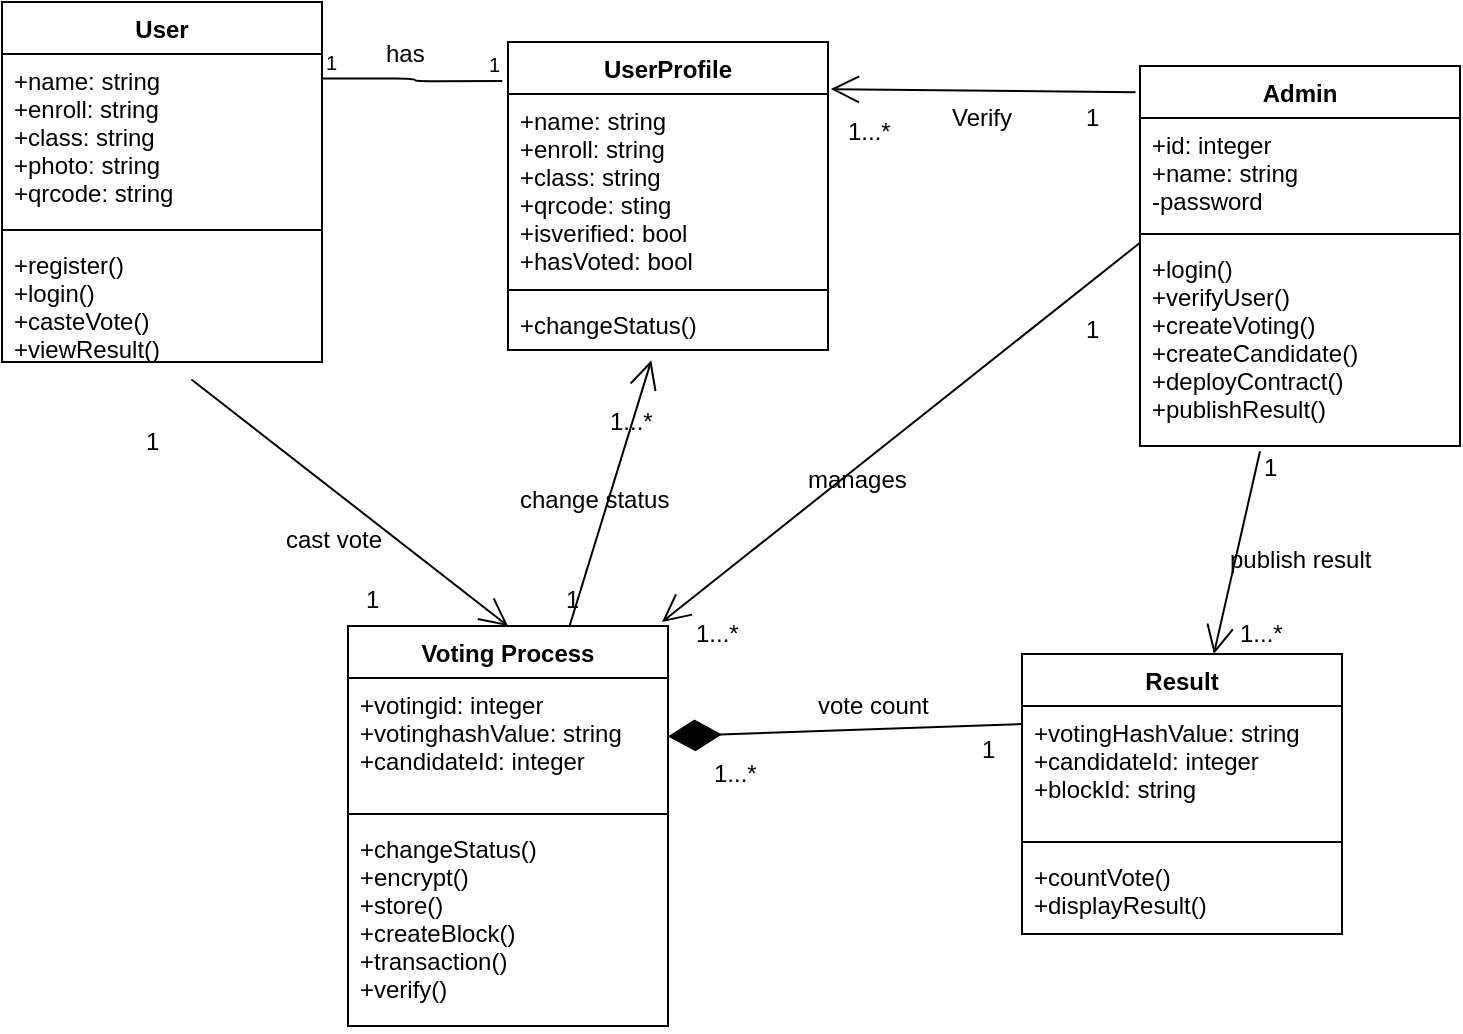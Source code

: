 <mxfile version="12.2.6" type="github" pages="1">
  <diagram id="Z1w4wn2Jk04siW1SAhkx" name="Page-1">
    <mxGraphModel dx="1024" dy="534" grid="1" gridSize="10" guides="1" tooltips="1" connect="1" arrows="1" fold="1" page="1" pageScale="1" pageWidth="827" pageHeight="1169" math="0" shadow="0">
      <root>
        <mxCell id="0"/>
        <mxCell id="1" parent="0"/>
        <mxCell id="GWJ-hSMEk91o_8IRxYkR-1" value="User" style="swimlane;fontStyle=1;align=center;verticalAlign=top;childLayout=stackLayout;horizontal=1;startSize=26;horizontalStack=0;resizeParent=1;resizeParentMax=0;resizeLast=0;collapsible=1;marginBottom=0;" parent="1" vertex="1">
          <mxGeometry width="160" height="180" as="geometry"/>
        </mxCell>
        <mxCell id="GWJ-hSMEk91o_8IRxYkR-2" value="+name: string&#xa;+enroll: string&#xa;+class: string&#xa;+photo: string&#xa;+qrcode: string" style="text;strokeColor=none;fillColor=none;align=left;verticalAlign=top;spacingLeft=4;spacingRight=4;overflow=hidden;rotatable=0;points=[[0,0.5],[1,0.5]];portConstraint=eastwest;" parent="GWJ-hSMEk91o_8IRxYkR-1" vertex="1">
          <mxGeometry y="26" width="160" height="84" as="geometry"/>
        </mxCell>
        <mxCell id="GWJ-hSMEk91o_8IRxYkR-3" value="" style="line;strokeWidth=1;fillColor=none;align=left;verticalAlign=middle;spacingTop=-1;spacingLeft=3;spacingRight=3;rotatable=0;labelPosition=right;points=[];portConstraint=eastwest;" parent="GWJ-hSMEk91o_8IRxYkR-1" vertex="1">
          <mxGeometry y="110" width="160" height="8" as="geometry"/>
        </mxCell>
        <mxCell id="GWJ-hSMEk91o_8IRxYkR-4" value="+register()&#xa;+login()&#xa;+casteVote()&#xa;+viewResult()" style="text;strokeColor=none;fillColor=none;align=left;verticalAlign=top;spacingLeft=4;spacingRight=4;overflow=hidden;rotatable=0;points=[[0,0.5],[1,0.5]];portConstraint=eastwest;" parent="GWJ-hSMEk91o_8IRxYkR-1" vertex="1">
          <mxGeometry y="118" width="160" height="62" as="geometry"/>
        </mxCell>
        <mxCell id="GWJ-hSMEk91o_8IRxYkR-5" value="Admin" style="swimlane;fontStyle=1;align=center;verticalAlign=top;childLayout=stackLayout;horizontal=1;startSize=26;horizontalStack=0;resizeParent=1;resizeParentMax=0;resizeLast=0;collapsible=1;marginBottom=0;" parent="1" vertex="1">
          <mxGeometry x="569" y="32" width="160" height="190" as="geometry"/>
        </mxCell>
        <mxCell id="GWJ-hSMEk91o_8IRxYkR-6" value="+id: integer&#xa;+name: string&#xa;-password" style="text;strokeColor=none;fillColor=none;align=left;verticalAlign=top;spacingLeft=4;spacingRight=4;overflow=hidden;rotatable=0;points=[[0,0.5],[1,0.5]];portConstraint=eastwest;" parent="GWJ-hSMEk91o_8IRxYkR-5" vertex="1">
          <mxGeometry y="26" width="160" height="54" as="geometry"/>
        </mxCell>
        <mxCell id="GWJ-hSMEk91o_8IRxYkR-7" value="" style="line;strokeWidth=1;fillColor=none;align=left;verticalAlign=middle;spacingTop=-1;spacingLeft=3;spacingRight=3;rotatable=0;labelPosition=right;points=[];portConstraint=eastwest;" parent="GWJ-hSMEk91o_8IRxYkR-5" vertex="1">
          <mxGeometry y="80" width="160" height="8" as="geometry"/>
        </mxCell>
        <mxCell id="GWJ-hSMEk91o_8IRxYkR-8" value="+login()&#xa;+verifyUser()&#xa;+createVoting()&#xa;+createCandidate()&#xa;+deployContract()&#xa;+publishResult()" style="text;strokeColor=none;fillColor=none;align=left;verticalAlign=top;spacingLeft=4;spacingRight=4;overflow=hidden;rotatable=0;points=[[0,0.5],[1,0.5]];portConstraint=eastwest;" parent="GWJ-hSMEk91o_8IRxYkR-5" vertex="1">
          <mxGeometry y="88" width="160" height="102" as="geometry"/>
        </mxCell>
        <mxCell id="GWJ-hSMEk91o_8IRxYkR-9" value="Result" style="swimlane;fontStyle=1;align=center;verticalAlign=top;childLayout=stackLayout;horizontal=1;startSize=26;horizontalStack=0;resizeParent=1;resizeParentMax=0;resizeLast=0;collapsible=1;marginBottom=0;" parent="1" vertex="1">
          <mxGeometry x="510" y="326" width="160" height="140" as="geometry">
            <mxRectangle x="450" y="339" width="70" height="26" as="alternateBounds"/>
          </mxGeometry>
        </mxCell>
        <mxCell id="GWJ-hSMEk91o_8IRxYkR-10" value="+votingHashValue: string&#xa;+candidateId: integer &#xa;+blockId: string" style="text;strokeColor=none;fillColor=none;align=left;verticalAlign=top;spacingLeft=4;spacingRight=4;overflow=hidden;rotatable=0;points=[[0,0.5],[1,0.5]];portConstraint=eastwest;" parent="GWJ-hSMEk91o_8IRxYkR-9" vertex="1">
          <mxGeometry y="26" width="160" height="64" as="geometry"/>
        </mxCell>
        <mxCell id="GWJ-hSMEk91o_8IRxYkR-11" value="" style="line;strokeWidth=1;fillColor=none;align=left;verticalAlign=middle;spacingTop=-1;spacingLeft=3;spacingRight=3;rotatable=0;labelPosition=right;points=[];portConstraint=eastwest;" parent="GWJ-hSMEk91o_8IRxYkR-9" vertex="1">
          <mxGeometry y="90" width="160" height="8" as="geometry"/>
        </mxCell>
        <mxCell id="GWJ-hSMEk91o_8IRxYkR-12" value="+countVote()&#xa;+displayResult()" style="text;strokeColor=none;fillColor=none;align=left;verticalAlign=top;spacingLeft=4;spacingRight=4;overflow=hidden;rotatable=0;points=[[0,0.5],[1,0.5]];portConstraint=eastwest;" parent="GWJ-hSMEk91o_8IRxYkR-9" vertex="1">
          <mxGeometry y="98" width="160" height="42" as="geometry"/>
        </mxCell>
        <mxCell id="GWJ-hSMEk91o_8IRxYkR-13" value="Voting Process" style="swimlane;fontStyle=1;align=center;verticalAlign=top;childLayout=stackLayout;horizontal=1;startSize=26;horizontalStack=0;resizeParent=1;resizeParentMax=0;resizeLast=0;collapsible=1;marginBottom=0;" parent="1" vertex="1">
          <mxGeometry x="173" y="312" width="160" height="200" as="geometry"/>
        </mxCell>
        <mxCell id="GWJ-hSMEk91o_8IRxYkR-14" value="+votingid: integer&#xa;+votinghashValue: string&#xa;+candidateId: integer" style="text;strokeColor=none;fillColor=none;align=left;verticalAlign=top;spacingLeft=4;spacingRight=4;overflow=hidden;rotatable=0;points=[[0,0.5],[1,0.5]];portConstraint=eastwest;" parent="GWJ-hSMEk91o_8IRxYkR-13" vertex="1">
          <mxGeometry y="26" width="160" height="64" as="geometry"/>
        </mxCell>
        <mxCell id="GWJ-hSMEk91o_8IRxYkR-15" value="" style="line;strokeWidth=1;fillColor=none;align=left;verticalAlign=middle;spacingTop=-1;spacingLeft=3;spacingRight=3;rotatable=0;labelPosition=right;points=[];portConstraint=eastwest;" parent="GWJ-hSMEk91o_8IRxYkR-13" vertex="1">
          <mxGeometry y="90" width="160" height="8" as="geometry"/>
        </mxCell>
        <mxCell id="GWJ-hSMEk91o_8IRxYkR-16" value="+changeStatus()&#xa;+encrypt()&#xa;+store()&#xa;+createBlock()&#xa;+transaction()&#xa;+verify()" style="text;strokeColor=none;fillColor=none;align=left;verticalAlign=top;spacingLeft=4;spacingRight=4;overflow=hidden;rotatable=0;points=[[0,0.5],[1,0.5]];portConstraint=eastwest;" parent="GWJ-hSMEk91o_8IRxYkR-13" vertex="1">
          <mxGeometry y="98" width="160" height="102" as="geometry"/>
        </mxCell>
        <mxCell id="GWJ-hSMEk91o_8IRxYkR-17" value="" style="endArrow=diamondThin;endFill=1;endSize=24;html=1;exitX=0;exitY=0.25;exitDx=0;exitDy=0;" parent="1" source="GWJ-hSMEk91o_8IRxYkR-9" target="GWJ-hSMEk91o_8IRxYkR-14" edge="1">
          <mxGeometry width="160" relative="1" as="geometry">
            <mxPoint x="170" y="330" as="sourcePoint"/>
            <mxPoint x="330" y="330" as="targetPoint"/>
          </mxGeometry>
        </mxCell>
        <mxCell id="GWJ-hSMEk91o_8IRxYkR-18" value="UserProfile" style="swimlane;fontStyle=1;align=center;verticalAlign=top;childLayout=stackLayout;horizontal=1;startSize=26;horizontalStack=0;resizeParent=1;resizeParentMax=0;resizeLast=0;collapsible=1;marginBottom=0;" parent="1" vertex="1">
          <mxGeometry x="253" y="20" width="160" height="154" as="geometry"/>
        </mxCell>
        <mxCell id="GWJ-hSMEk91o_8IRxYkR-19" value="+name: string&#xa;+enroll: string&#xa;+class: string&#xa;+qrcode: sting&#xa;+isverified: bool&#xa;+hasVoted: bool" style="text;strokeColor=none;fillColor=none;align=left;verticalAlign=top;spacingLeft=4;spacingRight=4;overflow=hidden;rotatable=0;points=[[0,0.5],[1,0.5]];portConstraint=eastwest;" parent="GWJ-hSMEk91o_8IRxYkR-18" vertex="1">
          <mxGeometry y="26" width="160" height="94" as="geometry"/>
        </mxCell>
        <mxCell id="GWJ-hSMEk91o_8IRxYkR-20" value="" style="line;strokeWidth=1;fillColor=none;align=left;verticalAlign=middle;spacingTop=-1;spacingLeft=3;spacingRight=3;rotatable=0;labelPosition=right;points=[];portConstraint=eastwest;" parent="GWJ-hSMEk91o_8IRxYkR-18" vertex="1">
          <mxGeometry y="120" width="160" height="8" as="geometry"/>
        </mxCell>
        <mxCell id="GWJ-hSMEk91o_8IRxYkR-21" value="+changeStatus()" style="text;strokeColor=none;fillColor=none;align=left;verticalAlign=top;spacingLeft=4;spacingRight=4;overflow=hidden;rotatable=0;points=[[0,0.5],[1,0.5]];portConstraint=eastwest;" parent="GWJ-hSMEk91o_8IRxYkR-18" vertex="1">
          <mxGeometry y="128" width="160" height="26" as="geometry"/>
        </mxCell>
        <mxCell id="GWJ-hSMEk91o_8IRxYkR-22" value="" style="endArrow=open;endFill=1;endSize=12;html=1;exitX=-0.014;exitY=0.069;exitDx=0;exitDy=0;exitPerimeter=0;entryX=1.009;entryY=-0.026;entryDx=0;entryDy=0;entryPerimeter=0;" parent="1" source="GWJ-hSMEk91o_8IRxYkR-5" target="GWJ-hSMEk91o_8IRxYkR-19" edge="1">
          <mxGeometry width="160" relative="1" as="geometry">
            <mxPoint x="200" y="180" as="sourcePoint"/>
            <mxPoint x="390" y="44" as="targetPoint"/>
          </mxGeometry>
        </mxCell>
        <mxCell id="GWJ-hSMEk91o_8IRxYkR-23" value="Verify" style="text;html=1;resizable=0;points=[];autosize=1;align=left;verticalAlign=top;spacingTop=-4;" parent="1" vertex="1">
          <mxGeometry x="473" y="48" width="50" height="20" as="geometry"/>
        </mxCell>
        <mxCell id="GWJ-hSMEk91o_8IRxYkR-24" value="has" style="text;html=1;resizable=0;points=[];autosize=1;align=left;verticalAlign=top;spacingTop=-4;" parent="1" vertex="1">
          <mxGeometry x="190" y="16" width="40" height="20" as="geometry"/>
        </mxCell>
        <mxCell id="GWJ-hSMEk91o_8IRxYkR-25" value="" style="endArrow=open;endFill=1;endSize=12;html=1;exitX=0.375;exitY=1.026;exitDx=0;exitDy=0;exitPerimeter=0;" parent="1" source="GWJ-hSMEk91o_8IRxYkR-8" target="GWJ-hSMEk91o_8IRxYkR-9" edge="1">
          <mxGeometry width="160" relative="1" as="geometry">
            <mxPoint x="620" y="250" as="sourcePoint"/>
            <mxPoint x="780" y="250" as="targetPoint"/>
          </mxGeometry>
        </mxCell>
        <mxCell id="GWJ-hSMEk91o_8IRxYkR-26" value="publish result" style="text;html=1;resizable=0;points=[];autosize=1;align=left;verticalAlign=top;spacingTop=-4;" parent="1" vertex="1">
          <mxGeometry x="612" y="269" width="90" height="20" as="geometry"/>
        </mxCell>
        <mxCell id="GWJ-hSMEk91o_8IRxYkR-27" value="1" style="text;html=1;resizable=0;points=[];autosize=1;align=left;verticalAlign=top;spacingTop=-4;" parent="1" vertex="1">
          <mxGeometry x="629" y="223" width="20" height="20" as="geometry"/>
        </mxCell>
        <mxCell id="GWJ-hSMEk91o_8IRxYkR-28" value="1...*" style="text;html=1;resizable=0;points=[];autosize=1;align=left;verticalAlign=top;spacingTop=-4;" parent="1" vertex="1">
          <mxGeometry x="617" y="306" width="40" height="20" as="geometry"/>
        </mxCell>
        <mxCell id="GWJ-hSMEk91o_8IRxYkR-29" value="" style="endArrow=open;endFill=1;endSize=12;html=1;entryX=0.5;entryY=0;entryDx=0;entryDy=0;exitX=0.592;exitY=1.141;exitDx=0;exitDy=0;exitPerimeter=0;" parent="1" source="GWJ-hSMEk91o_8IRxYkR-4" target="GWJ-hSMEk91o_8IRxYkR-13" edge="1">
          <mxGeometry width="160" relative="1" as="geometry">
            <mxPoint x="50" y="260" as="sourcePoint"/>
            <mxPoint x="210" y="260" as="targetPoint"/>
          </mxGeometry>
        </mxCell>
        <mxCell id="GWJ-hSMEk91o_8IRxYkR-30" value="cast vote" style="text;html=1;resizable=0;points=[];autosize=1;align=left;verticalAlign=top;spacingTop=-4;" parent="1" vertex="1">
          <mxGeometry x="140" y="259" width="60" height="20" as="geometry"/>
        </mxCell>
        <mxCell id="GWJ-hSMEk91o_8IRxYkR-31" value="1" style="text;html=1;resizable=0;points=[];autosize=1;align=left;verticalAlign=top;spacingTop=-4;" parent="1" vertex="1">
          <mxGeometry x="70" y="210" width="20" height="20" as="geometry"/>
        </mxCell>
        <mxCell id="GWJ-hSMEk91o_8IRxYkR-32" value="1" style="text;html=1;resizable=0;points=[];autosize=1;align=left;verticalAlign=top;spacingTop=-4;" parent="1" vertex="1">
          <mxGeometry x="180" y="289" width="20" height="20" as="geometry"/>
        </mxCell>
        <mxCell id="GWJ-hSMEk91o_8IRxYkR-33" value="" style="endArrow=open;endFill=1;endSize=12;html=1;entryX=0.448;entryY=1.199;entryDx=0;entryDy=0;entryPerimeter=0;" parent="1" source="GWJ-hSMEk91o_8IRxYkR-13" target="GWJ-hSMEk91o_8IRxYkR-21" edge="1">
          <mxGeometry width="160" relative="1" as="geometry">
            <mxPoint x="233" y="258.5" as="sourcePoint"/>
            <mxPoint x="393" y="258.5" as="targetPoint"/>
          </mxGeometry>
        </mxCell>
        <mxCell id="GWJ-hSMEk91o_8IRxYkR-34" value="1" style="text;html=1;resizable=0;points=[];autosize=1;align=left;verticalAlign=top;spacingTop=-4;" parent="1" vertex="1">
          <mxGeometry x="280" y="288.5" width="20" height="20" as="geometry"/>
        </mxCell>
        <mxCell id="GWJ-hSMEk91o_8IRxYkR-35" value="change status" style="text;html=1;resizable=0;points=[];autosize=1;align=left;verticalAlign=top;spacingTop=-4;" parent="1" vertex="1">
          <mxGeometry x="257" y="239" width="90" height="20" as="geometry"/>
        </mxCell>
        <mxCell id="GWJ-hSMEk91o_8IRxYkR-36" value="1...*" style="text;html=1;resizable=0;points=[];autosize=1;align=left;verticalAlign=top;spacingTop=-4;" parent="1" vertex="1">
          <mxGeometry x="302" y="200" width="40" height="20" as="geometry"/>
        </mxCell>
        <mxCell id="GWJ-hSMEk91o_8IRxYkR-37" value="" style="endArrow=open;endFill=1;endSize=12;html=1;exitX=-0.001;exitY=0.005;exitDx=0;exitDy=0;exitPerimeter=0;" parent="1" source="GWJ-hSMEk91o_8IRxYkR-8" edge="1">
          <mxGeometry width="160" relative="1" as="geometry">
            <mxPoint x="385" y="242.5" as="sourcePoint"/>
            <mxPoint x="330" y="310" as="targetPoint"/>
          </mxGeometry>
        </mxCell>
        <mxCell id="GWJ-hSMEk91o_8IRxYkR-38" value="manages" style="text;html=1;resizable=0;points=[];autosize=1;align=left;verticalAlign=top;spacingTop=-4;" parent="1" vertex="1">
          <mxGeometry x="401" y="229" width="60" height="20" as="geometry"/>
        </mxCell>
        <mxCell id="GWJ-hSMEk91o_8IRxYkR-39" value="1" style="text;html=1;resizable=0;points=[];autosize=1;align=left;verticalAlign=top;spacingTop=-4;" parent="1" vertex="1">
          <mxGeometry x="540" y="154" width="20" height="20" as="geometry"/>
        </mxCell>
        <mxCell id="GWJ-hSMEk91o_8IRxYkR-40" value="1...*" style="text;html=1;resizable=0;points=[];autosize=1;align=left;verticalAlign=top;spacingTop=-4;" parent="1" vertex="1">
          <mxGeometry x="345" y="306" width="40" height="20" as="geometry"/>
        </mxCell>
        <mxCell id="GWJ-hSMEk91o_8IRxYkR-41" value="1" style="text;html=1;resizable=0;points=[];autosize=1;align=left;verticalAlign=top;spacingTop=-4;" parent="1" vertex="1">
          <mxGeometry x="540" y="48" width="20" height="20" as="geometry"/>
        </mxCell>
        <mxCell id="GWJ-hSMEk91o_8IRxYkR-42" value="1...*" style="text;html=1;resizable=0;points=[];autosize=1;align=left;verticalAlign=top;spacingTop=-4;" parent="1" vertex="1">
          <mxGeometry x="421" y="55" width="40" height="20" as="geometry"/>
        </mxCell>
        <mxCell id="GWJ-hSMEk91o_8IRxYkR-43" value="vote count" style="text;html=1;resizable=0;points=[];autosize=1;align=left;verticalAlign=top;spacingTop=-4;" parent="1" vertex="1">
          <mxGeometry x="406" y="342" width="70" height="20" as="geometry"/>
        </mxCell>
        <mxCell id="GWJ-hSMEk91o_8IRxYkR-44" value="1...*" style="text;html=1;resizable=0;points=[];autosize=1;align=left;verticalAlign=top;spacingTop=-4;" parent="1" vertex="1">
          <mxGeometry x="354" y="376" width="40" height="20" as="geometry"/>
        </mxCell>
        <mxCell id="GWJ-hSMEk91o_8IRxYkR-45" value="1" style="text;html=1;resizable=0;points=[];autosize=1;align=left;verticalAlign=top;spacingTop=-4;" parent="1" vertex="1">
          <mxGeometry x="488" y="364" width="20" height="20" as="geometry"/>
        </mxCell>
        <mxCell id="GWJ-hSMEk91o_8IRxYkR-46" value="" style="endArrow=none;html=1;edgeStyle=orthogonalEdgeStyle;entryX=-0.018;entryY=0.127;entryDx=0;entryDy=0;entryPerimeter=0;exitX=0.998;exitY=0.146;exitDx=0;exitDy=0;exitPerimeter=0;" parent="1" source="GWJ-hSMEk91o_8IRxYkR-2" target="GWJ-hSMEk91o_8IRxYkR-18" edge="1">
          <mxGeometry relative="1" as="geometry">
            <mxPoint x="150" y="40" as="sourcePoint"/>
            <mxPoint x="310" y="40" as="targetPoint"/>
          </mxGeometry>
        </mxCell>
        <mxCell id="GWJ-hSMEk91o_8IRxYkR-47" value="1" style="resizable=0;html=1;align=left;verticalAlign=bottom;labelBackgroundColor=#ffffff;fontSize=10;" parent="GWJ-hSMEk91o_8IRxYkR-46" connectable="0" vertex="1">
          <mxGeometry x="-1" relative="1" as="geometry"/>
        </mxCell>
        <mxCell id="GWJ-hSMEk91o_8IRxYkR-48" value="1" style="resizable=0;html=1;align=right;verticalAlign=bottom;labelBackgroundColor=#ffffff;fontSize=10;" parent="GWJ-hSMEk91o_8IRxYkR-46" connectable="0" vertex="1">
          <mxGeometry x="1" relative="1" as="geometry"/>
        </mxCell>
      </root>
    </mxGraphModel>
  </diagram>
</mxfile>
